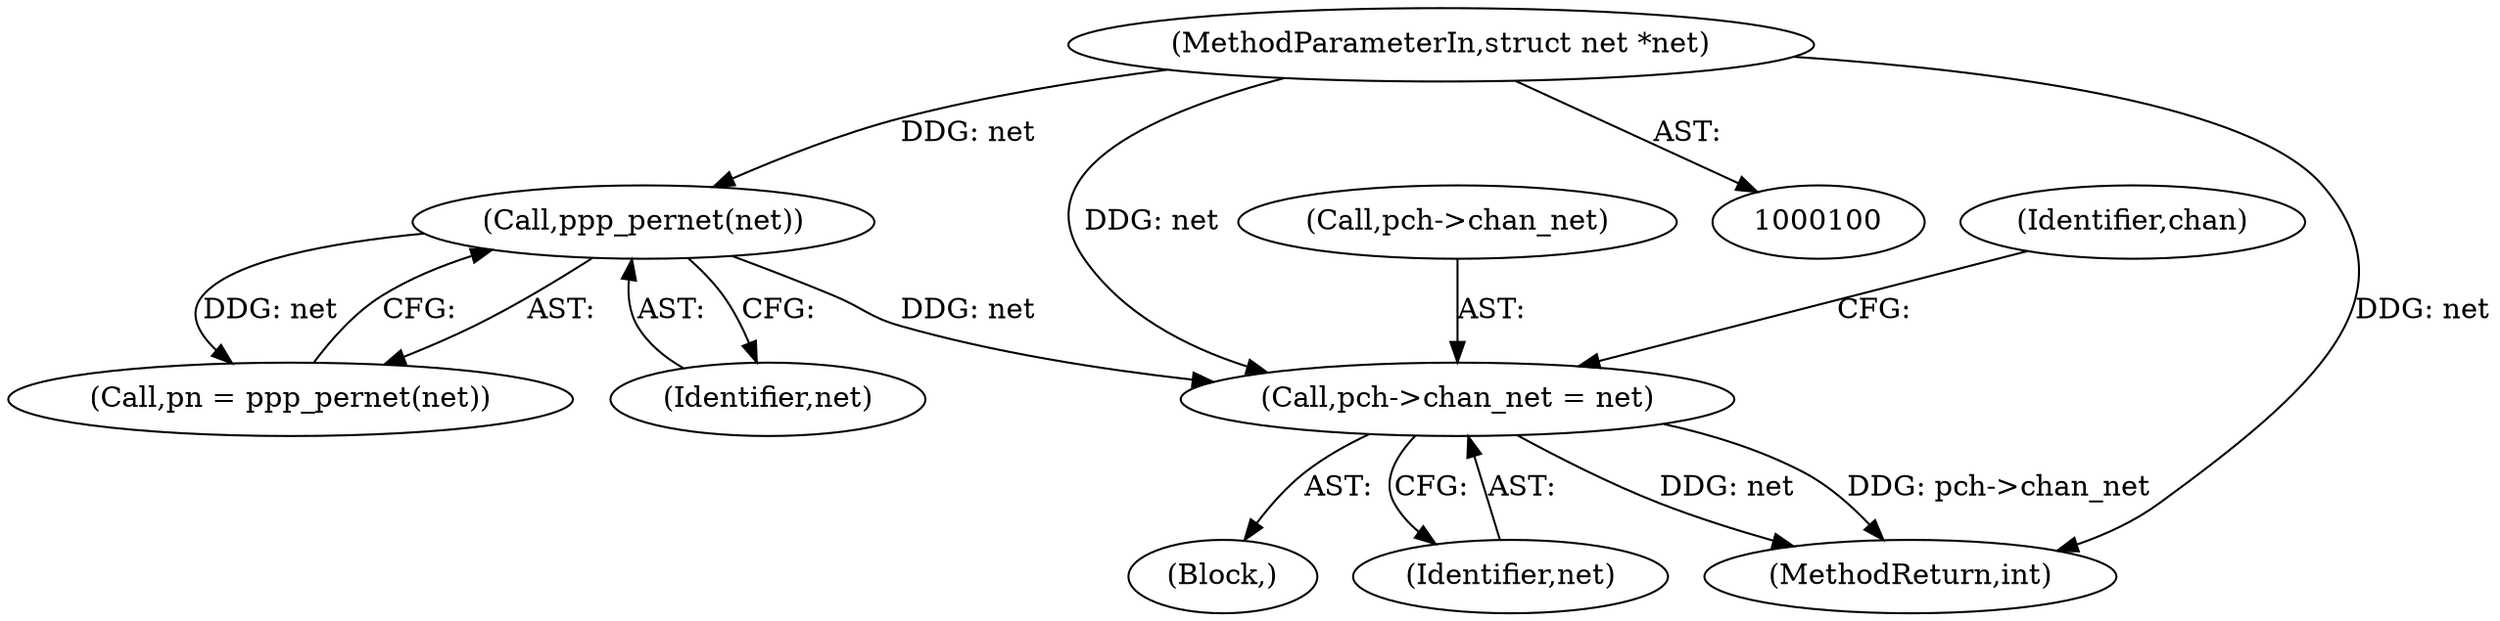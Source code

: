 digraph "0_linux_1f461dcdd296eecedaffffc6bae2bfa90bd7eb89@pointer" {
"1000132" [label="(Call,pch->chan_net = net)"];
"1000120" [label="(Call,ppp_pernet(net))"];
"1000101" [label="(MethodParameterIn,struct net *net)"];
"1000133" [label="(Call,pch->chan_net)"];
"1000132" [label="(Call,pch->chan_net = net)"];
"1000212" [label="(MethodReturn,int)"];
"1000103" [label="(Block,)"];
"1000121" [label="(Identifier,net)"];
"1000120" [label="(Call,ppp_pernet(net))"];
"1000101" [label="(MethodParameterIn,struct net *net)"];
"1000139" [label="(Identifier,chan)"];
"1000118" [label="(Call,pn = ppp_pernet(net))"];
"1000136" [label="(Identifier,net)"];
"1000132" -> "1000103"  [label="AST: "];
"1000132" -> "1000136"  [label="CFG: "];
"1000133" -> "1000132"  [label="AST: "];
"1000136" -> "1000132"  [label="AST: "];
"1000139" -> "1000132"  [label="CFG: "];
"1000132" -> "1000212"  [label="DDG: pch->chan_net"];
"1000132" -> "1000212"  [label="DDG: net"];
"1000120" -> "1000132"  [label="DDG: net"];
"1000101" -> "1000132"  [label="DDG: net"];
"1000120" -> "1000118"  [label="AST: "];
"1000120" -> "1000121"  [label="CFG: "];
"1000121" -> "1000120"  [label="AST: "];
"1000118" -> "1000120"  [label="CFG: "];
"1000120" -> "1000118"  [label="DDG: net"];
"1000101" -> "1000120"  [label="DDG: net"];
"1000101" -> "1000100"  [label="AST: "];
"1000101" -> "1000212"  [label="DDG: net"];
}
